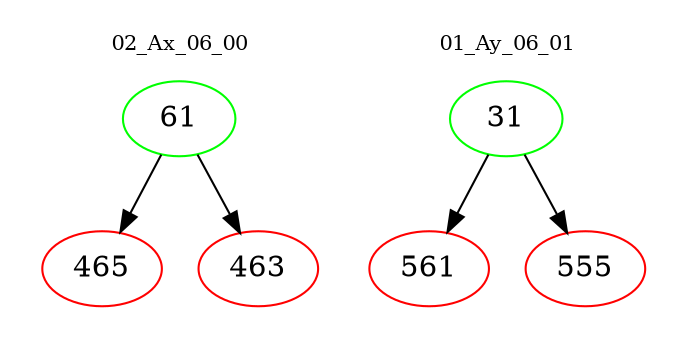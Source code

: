 digraph{
subgraph cluster_0 {
color = white
label = "02_Ax_06_00";
fontsize=10;
T0_61 [label="61", color="green"]
T0_61 -> T0_465 [color="black"]
T0_465 [label="465", color="red"]
T0_61 -> T0_463 [color="black"]
T0_463 [label="463", color="red"]
}
subgraph cluster_1 {
color = white
label = "01_Ay_06_01";
fontsize=10;
T1_31 [label="31", color="green"]
T1_31 -> T1_561 [color="black"]
T1_561 [label="561", color="red"]
T1_31 -> T1_555 [color="black"]
T1_555 [label="555", color="red"]
}
}

